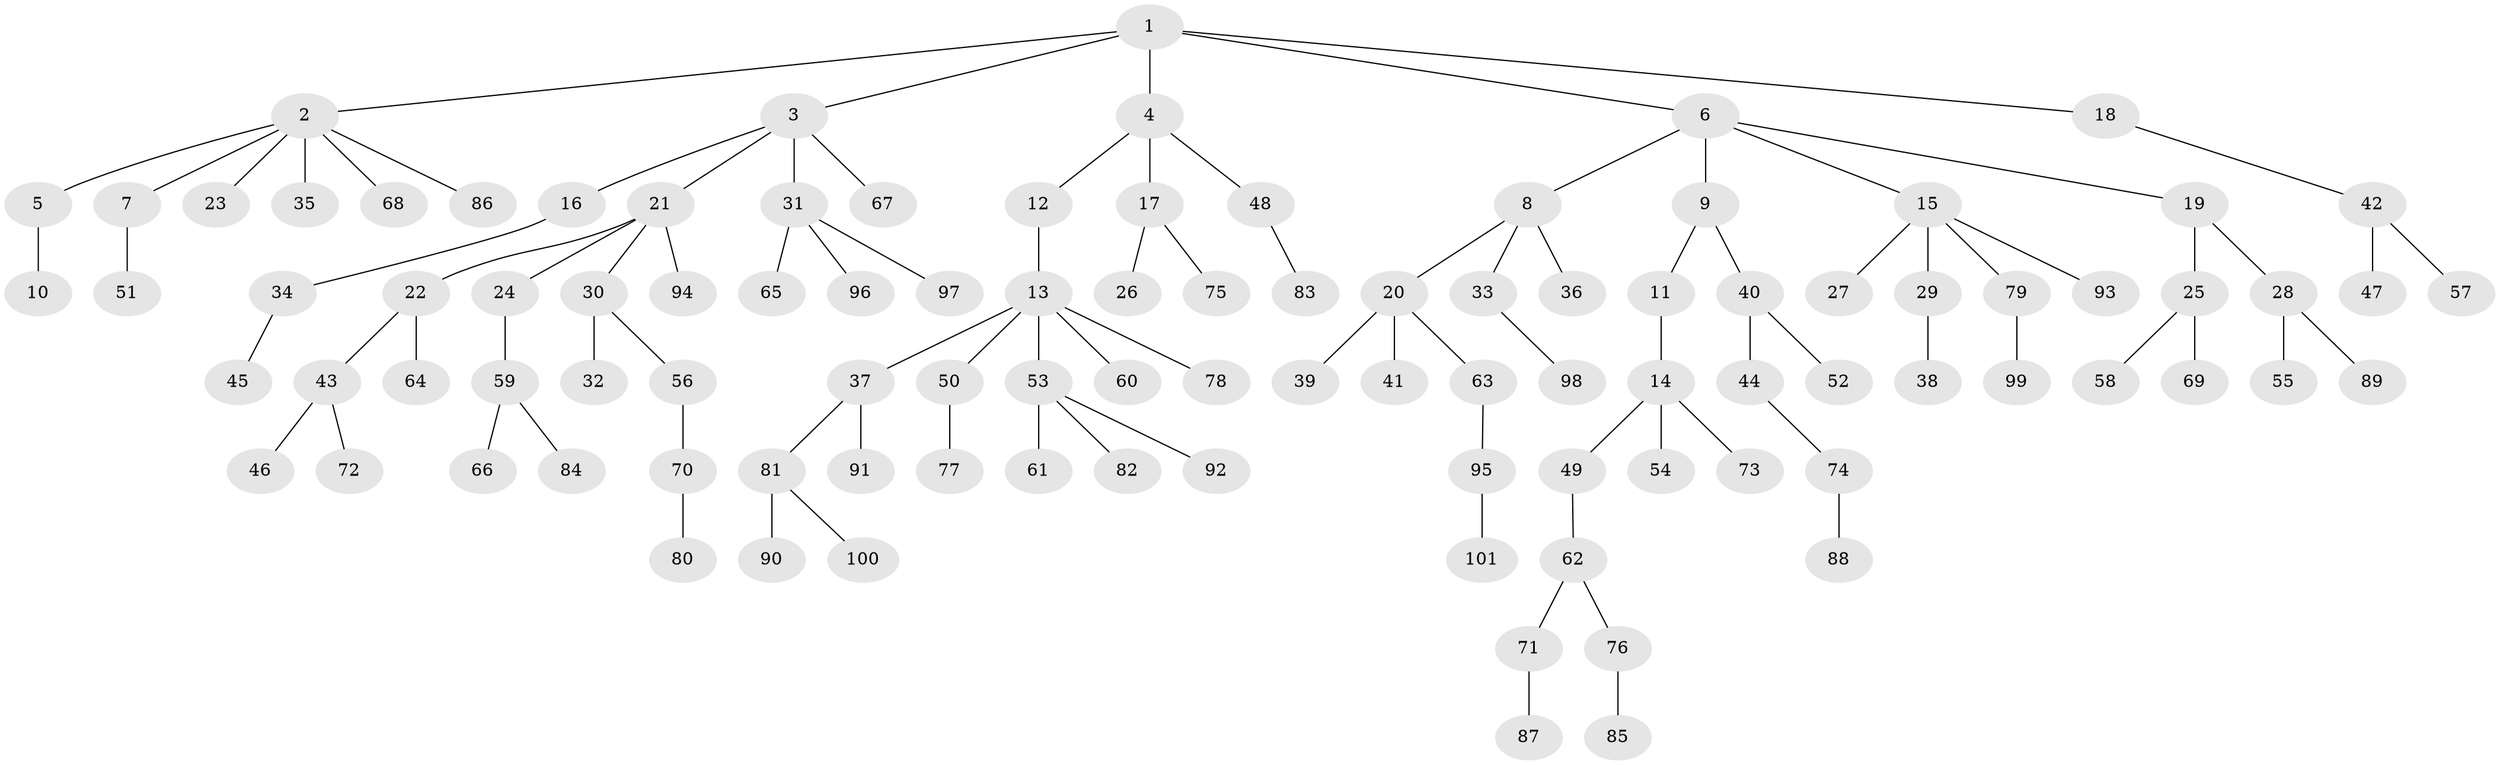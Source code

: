 // Generated by graph-tools (version 1.1) at 2025/53/03/09/25 04:53:23]
// undirected, 101 vertices, 100 edges
graph export_dot {
graph [start="1"]
  node [color=gray90,style=filled];
  1;
  2;
  3;
  4;
  5;
  6;
  7;
  8;
  9;
  10;
  11;
  12;
  13;
  14;
  15;
  16;
  17;
  18;
  19;
  20;
  21;
  22;
  23;
  24;
  25;
  26;
  27;
  28;
  29;
  30;
  31;
  32;
  33;
  34;
  35;
  36;
  37;
  38;
  39;
  40;
  41;
  42;
  43;
  44;
  45;
  46;
  47;
  48;
  49;
  50;
  51;
  52;
  53;
  54;
  55;
  56;
  57;
  58;
  59;
  60;
  61;
  62;
  63;
  64;
  65;
  66;
  67;
  68;
  69;
  70;
  71;
  72;
  73;
  74;
  75;
  76;
  77;
  78;
  79;
  80;
  81;
  82;
  83;
  84;
  85;
  86;
  87;
  88;
  89;
  90;
  91;
  92;
  93;
  94;
  95;
  96;
  97;
  98;
  99;
  100;
  101;
  1 -- 2;
  1 -- 3;
  1 -- 4;
  1 -- 6;
  1 -- 18;
  2 -- 5;
  2 -- 7;
  2 -- 23;
  2 -- 35;
  2 -- 68;
  2 -- 86;
  3 -- 16;
  3 -- 21;
  3 -- 31;
  3 -- 67;
  4 -- 12;
  4 -- 17;
  4 -- 48;
  5 -- 10;
  6 -- 8;
  6 -- 9;
  6 -- 15;
  6 -- 19;
  7 -- 51;
  8 -- 20;
  8 -- 33;
  8 -- 36;
  9 -- 11;
  9 -- 40;
  11 -- 14;
  12 -- 13;
  13 -- 37;
  13 -- 50;
  13 -- 53;
  13 -- 60;
  13 -- 78;
  14 -- 49;
  14 -- 54;
  14 -- 73;
  15 -- 27;
  15 -- 29;
  15 -- 79;
  15 -- 93;
  16 -- 34;
  17 -- 26;
  17 -- 75;
  18 -- 42;
  19 -- 25;
  19 -- 28;
  20 -- 39;
  20 -- 41;
  20 -- 63;
  21 -- 22;
  21 -- 24;
  21 -- 30;
  21 -- 94;
  22 -- 43;
  22 -- 64;
  24 -- 59;
  25 -- 58;
  25 -- 69;
  28 -- 55;
  28 -- 89;
  29 -- 38;
  30 -- 32;
  30 -- 56;
  31 -- 65;
  31 -- 96;
  31 -- 97;
  33 -- 98;
  34 -- 45;
  37 -- 81;
  37 -- 91;
  40 -- 44;
  40 -- 52;
  42 -- 47;
  42 -- 57;
  43 -- 46;
  43 -- 72;
  44 -- 74;
  48 -- 83;
  49 -- 62;
  50 -- 77;
  53 -- 61;
  53 -- 82;
  53 -- 92;
  56 -- 70;
  59 -- 66;
  59 -- 84;
  62 -- 71;
  62 -- 76;
  63 -- 95;
  70 -- 80;
  71 -- 87;
  74 -- 88;
  76 -- 85;
  79 -- 99;
  81 -- 90;
  81 -- 100;
  95 -- 101;
}
